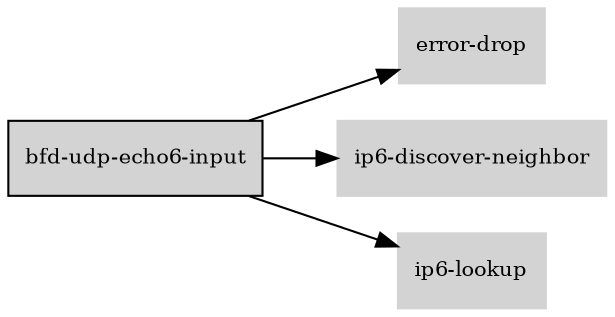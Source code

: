 digraph "bfd_udp_echo6_input_subgraph" {
  rankdir=LR;
  node [shape=box, style=filled, fontsize=10, color=lightgray, fontcolor=black, fillcolor=lightgray];
  "bfd-udp-echo6-input" [color=black, fontcolor=black, fillcolor=lightgray];
  edge [fontsize=8];
  "bfd-udp-echo6-input" -> "error-drop";
  "bfd-udp-echo6-input" -> "ip6-discover-neighbor";
  "bfd-udp-echo6-input" -> "ip6-lookup";
}
